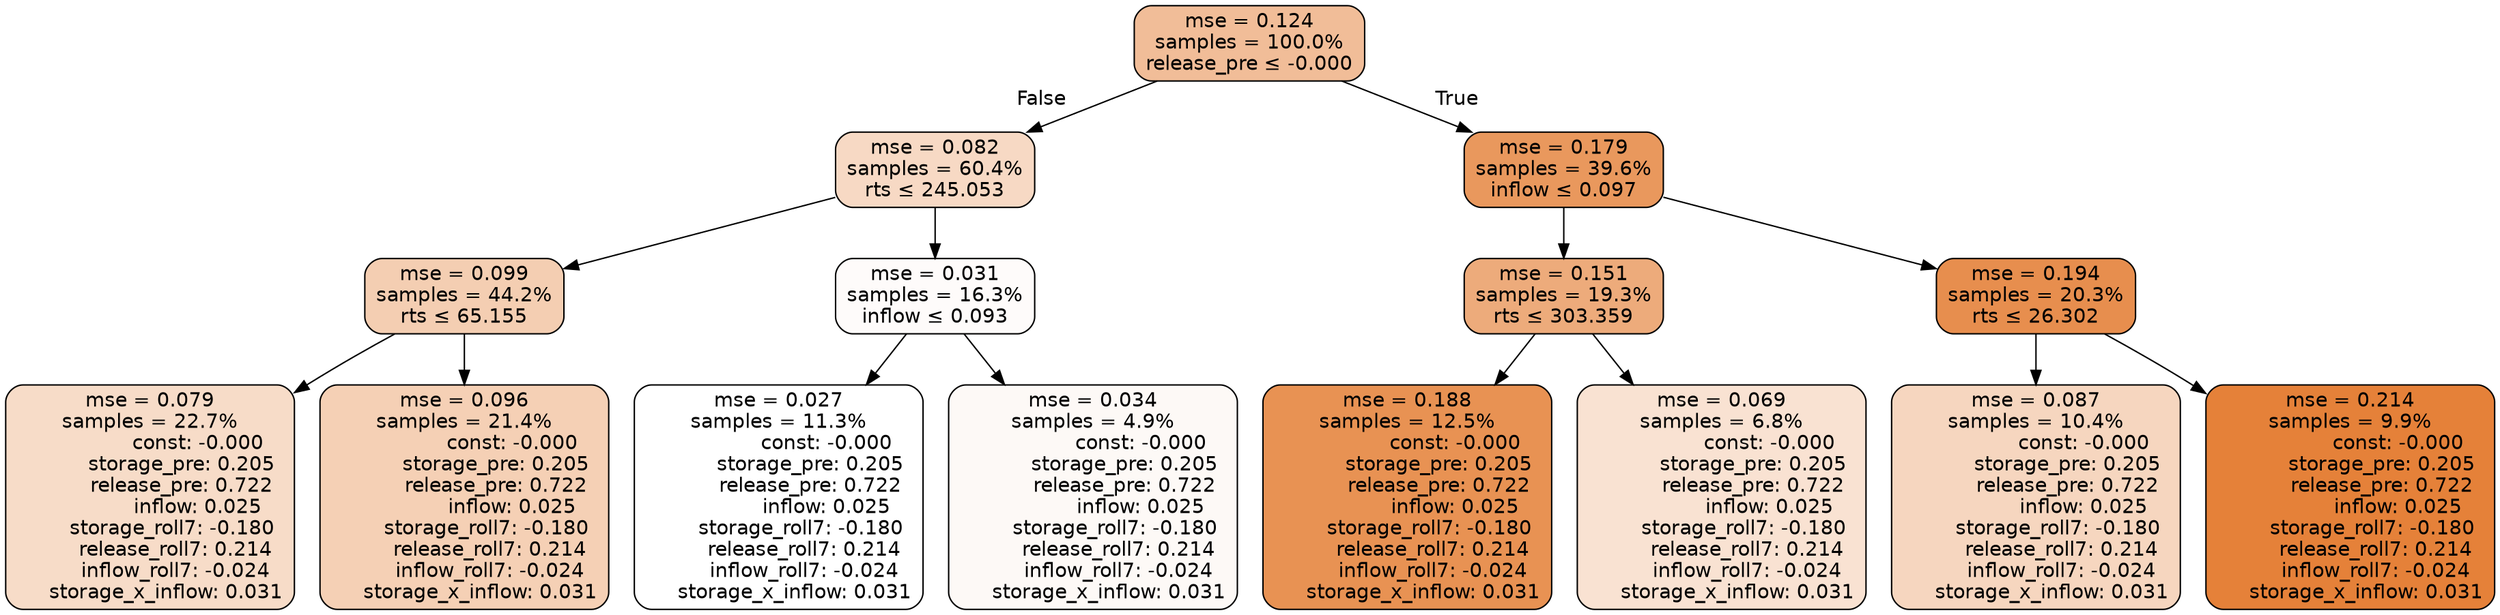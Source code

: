 digraph tree {
node [shape=rectangle, style="filled, rounded", color="black", fontname=helvetica] ;
edge [fontname=helvetica] ;
	"0" [label="mse = 0.124
samples = 100.0%
release_pre &le; -0.000", fillcolor="#f1bd98"]
	"1" [label="mse = 0.082
samples = 60.4%
rts &le; 245.053", fillcolor="#f7d9c4"]
	"2" [label="mse = 0.099
samples = 44.2%
rts &le; 65.155", fillcolor="#f4ceb2"]
	"3" [label="mse = 0.079
samples = 22.7%
               const: -0.000
          storage_pre: 0.205
          release_pre: 0.722
               inflow: 0.025
       storage_roll7: -0.180
        release_roll7: 0.214
        inflow_roll7: -0.024
     storage_x_inflow: 0.031", fillcolor="#f7dcc8"]
	"4" [label="mse = 0.096
samples = 21.4%
               const: -0.000
          storage_pre: 0.205
          release_pre: 0.722
               inflow: 0.025
       storage_roll7: -0.180
        release_roll7: 0.214
        inflow_roll7: -0.024
     storage_x_inflow: 0.031", fillcolor="#f5d0b5"]
	"5" [label="mse = 0.031
samples = 16.3%
inflow &le; 0.093", fillcolor="#fefbfa"]
	"6" [label="mse = 0.027
samples = 11.3%
               const: -0.000
          storage_pre: 0.205
          release_pre: 0.722
               inflow: 0.025
       storage_roll7: -0.180
        release_roll7: 0.214
        inflow_roll7: -0.024
     storage_x_inflow: 0.031", fillcolor="#ffffff"]
	"7" [label="mse = 0.034
samples = 4.9%
               const: -0.000
          storage_pre: 0.205
          release_pre: 0.722
               inflow: 0.025
       storage_roll7: -0.180
        release_roll7: 0.214
        inflow_roll7: -0.024
     storage_x_inflow: 0.031", fillcolor="#fdf9f6"]
	"8" [label="mse = 0.179
samples = 39.6%
inflow &le; 0.097", fillcolor="#e9985d"]
	"9" [label="mse = 0.151
samples = 19.3%
rts &le; 303.359", fillcolor="#edab7b"]
	"10" [label="mse = 0.188
samples = 12.5%
               const: -0.000
          storage_pre: 0.205
          release_pre: 0.722
               inflow: 0.025
       storage_roll7: -0.180
        release_roll7: 0.214
        inflow_roll7: -0.024
     storage_x_inflow: 0.031", fillcolor="#e89253"]
	"11" [label="mse = 0.069
samples = 6.8%
               const: -0.000
          storage_pre: 0.205
          release_pre: 0.722
               inflow: 0.025
       storage_roll7: -0.180
        release_roll7: 0.214
        inflow_roll7: -0.024
     storage_x_inflow: 0.031", fillcolor="#f9e2d2"]
	"12" [label="mse = 0.194
samples = 20.3%
rts &le; 26.302", fillcolor="#e78e4e"]
	"13" [label="mse = 0.087
samples = 10.4%
               const: -0.000
          storage_pre: 0.205
          release_pre: 0.722
               inflow: 0.025
       storage_roll7: -0.180
        release_roll7: 0.214
        inflow_roll7: -0.024
     storage_x_inflow: 0.031", fillcolor="#f6d6bf"]
	"14" [label="mse = 0.214
samples = 9.9%
               const: -0.000
          storage_pre: 0.205
          release_pre: 0.722
               inflow: 0.025
       storage_roll7: -0.180
        release_roll7: 0.214
        inflow_roll7: -0.024
     storage_x_inflow: 0.031", fillcolor="#e58139"]

	"0" -> "1" [labeldistance=2.5, labelangle=45, headlabel="False"]
	"1" -> "2"
	"2" -> "3"
	"2" -> "4"
	"1" -> "5"
	"5" -> "6"
	"5" -> "7"
	"0" -> "8" [labeldistance=2.5, labelangle=-45, headlabel="True"]
	"8" -> "9"
	"9" -> "10"
	"9" -> "11"
	"8" -> "12"
	"12" -> "13"
	"12" -> "14"
}